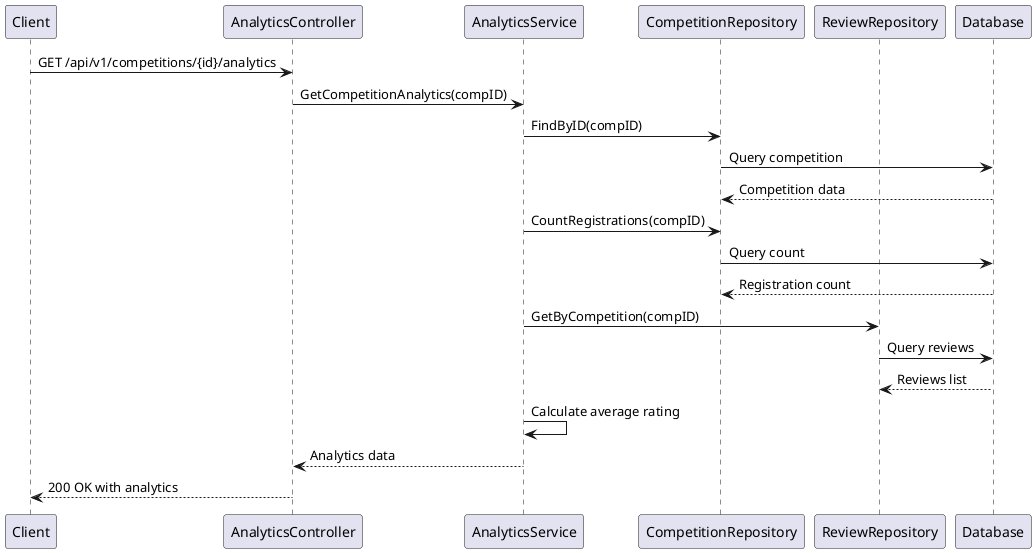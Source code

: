 @startuml
participant Client
participant AnalyticsController
participant AnalyticsService
participant CompetitionRepository
participant ReviewRepository
participant Database

Client -> AnalyticsController: GET /api/v1/competitions/{id}/analytics
AnalyticsController -> AnalyticsService: GetCompetitionAnalytics(compID)
AnalyticsService -> CompetitionRepository: FindByID(compID)
CompetitionRepository -> Database: Query competition
Database --> CompetitionRepository: Competition data
AnalyticsService -> CompetitionRepository: CountRegistrations(compID)
CompetitionRepository -> Database: Query count
Database --> CompetitionRepository: Registration count
AnalyticsService -> ReviewRepository: GetByCompetition(compID)
ReviewRepository -> Database: Query reviews
Database --> ReviewRepository: Reviews list
AnalyticsService -> AnalyticsService: Calculate average rating
AnalyticsService --> AnalyticsController: Analytics data
AnalyticsController --> Client: 200 OK with analytics
@enduml
